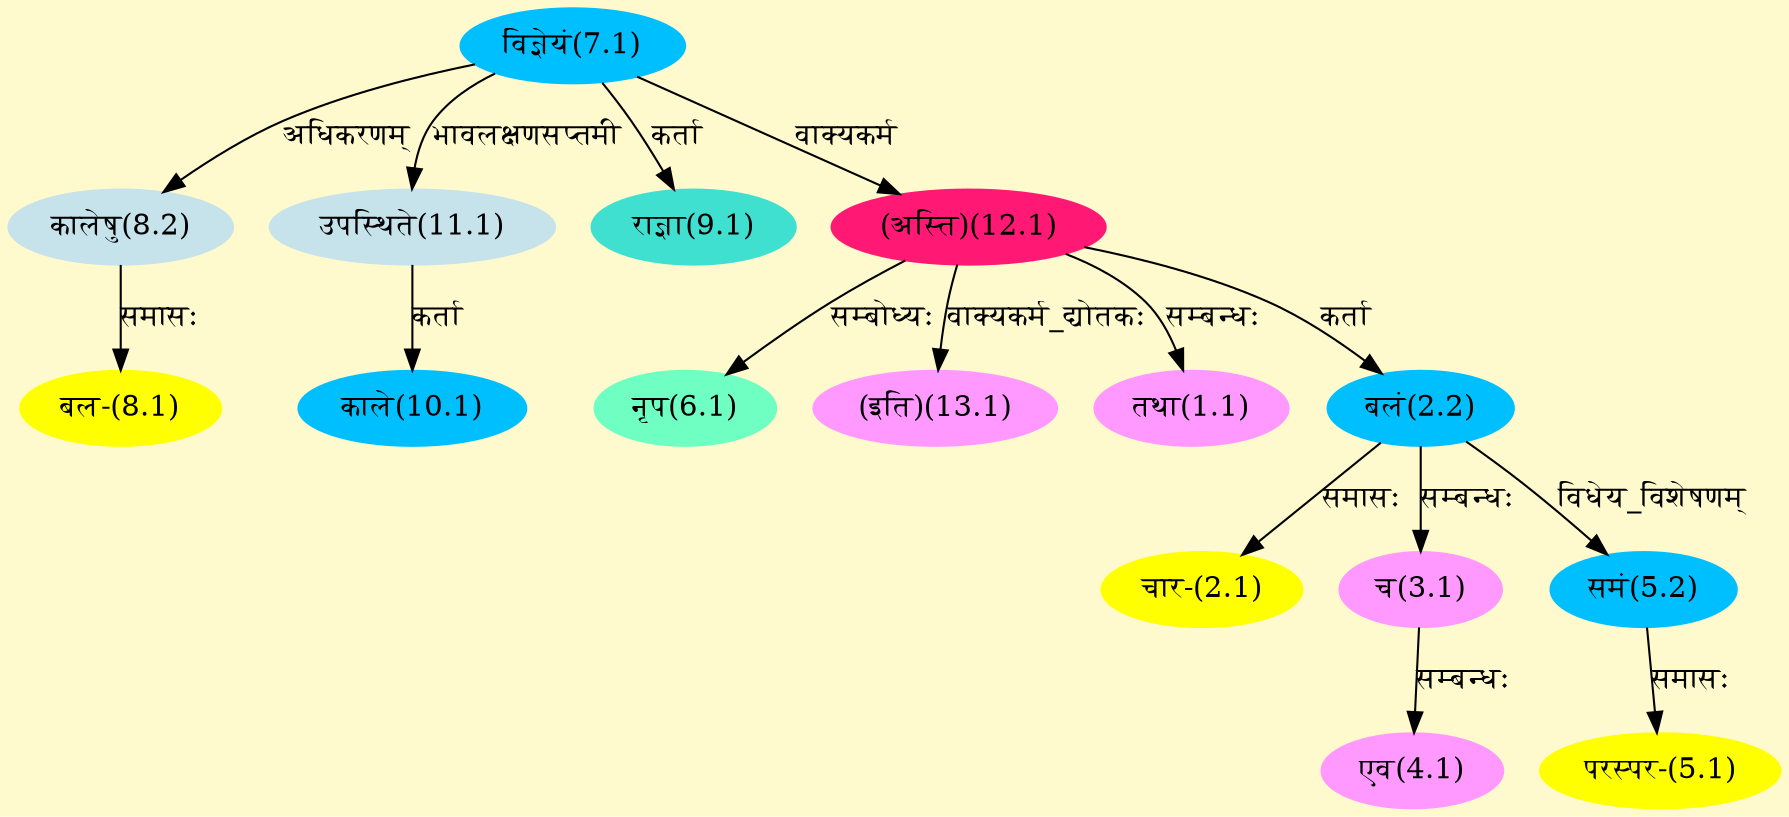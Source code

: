 digraph G{
rankdir=BT;
 compound=true;
 bgcolor="lemonchiffon1";
Node1_1 [style=filled, color="#FF99FF" label = "तथा(1.1)"]
Node12_1 [style=filled, color="#FF1975" label = "(अस्ति)(12.1)"]
Node2_1 [style=filled, color="#FFFF00" label = "चार-(2.1)"]
Node2_2 [style=filled, color="#00BFFF" label = "बलं(2.2)"]
Node3_1 [style=filled, color="#FF99FF" label = "च(3.1)"]
Node4_1 [style=filled, color="#FF99FF" label = "एव(4.1)"]
Node5_1 [style=filled, color="#FFFF00" label = "परस्पर-(5.1)"]
Node5_2 [style=filled, color="#00BFFF" label = "समं(5.2)"]
Node6_1 [style=filled, color="#6FFFC3" label = "नृप(6.1)"]
Node7_1 [style=filled, color="#00BFFF" label = "विज्ञेयं(7.1)"]
Node13_1 [style=filled, color="#FF99FF" label = "(इति)(13.1)"]
Node8_1 [style=filled, color="#FFFF00" label = "बल-(8.1)"]
Node8_2 [style=filled, color="#C6E2EB" label = "कालेषु(8.2)"]
Node9_1 [style=filled, color="#40E0D0" label = "राज्ञा(9.1)"]
Node10_1 [style=filled, color="#00BFFF" label = "काले(10.1)"]
Node11_1 [style=filled, color="#C6E2EB" label = "उपस्थिते(11.1)"]
/* Start of Relations section */

Node1_1 -> Node12_1 [  label="सम्बन्धः"  dir="back" ]
Node2_1 -> Node2_2 [  label="समासः"  dir="back" ]
Node2_2 -> Node12_1 [  label="कर्ता"  dir="back" ]
Node3_1 -> Node2_2 [  label="सम्बन्धः"  dir="back" ]
Node4_1 -> Node3_1 [  label="सम्बन्धः"  dir="back" ]
Node5_1 -> Node5_2 [  label="समासः"  dir="back" ]
Node5_2 -> Node2_2 [  label="विधेय_विशेषणम्"  dir="back" ]
Node6_1 -> Node12_1 [  label="सम्बोध्यः"  dir="back" ]
Node8_1 -> Node8_2 [  label="समासः"  dir="back" ]
Node8_2 -> Node7_1 [  label="अधिकरणम्"  dir="back" ]
Node9_1 -> Node7_1 [  label="कर्ता"  dir="back" ]
Node10_1 -> Node11_1 [  label="कर्ता"  dir="back" ]
Node11_1 -> Node7_1 [  label="भावलक्षणसप्तमी"  dir="back" ]
Node12_1 -> Node7_1 [  label="वाक्यकर्म"  dir="back" ]
Node13_1 -> Node12_1 [  label="वाक्यकर्म_द्योतकः"  dir="back" ]
}
